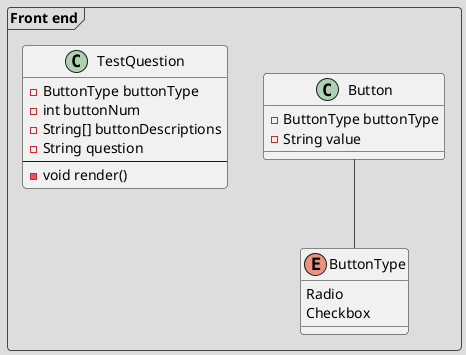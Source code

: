 @startuml ADOPSE_uml
!theme toy
frame "Front end" {
  enum ButtonType {
    Radio
    Checkbox
  }
  class Button {
    -ButtonType buttonType
    -String value

  }
  class TestQuestion {
    -ButtonType buttonType
    -int buttonNum
    -String[] buttonDescriptions
    -String question
    ---
    -void render()
  }
  ButtonType -up- Button
}
@enduml